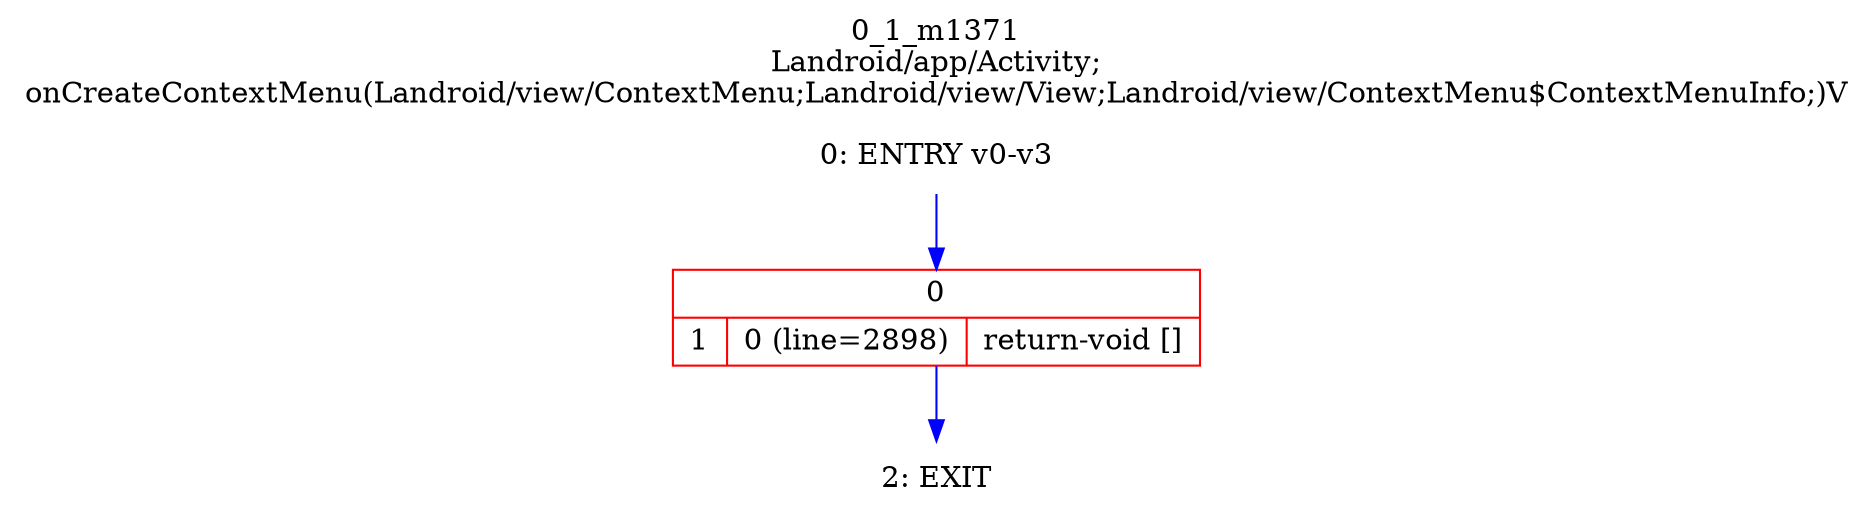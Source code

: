 digraph G {
rankdir=UD;
labelloc=t;
label="0_1_m1371\nLandroid/app/Activity;
onCreateContextMenu(Landroid/view/ContextMenu;Landroid/view/View;Landroid/view/ContextMenu$ContextMenuInfo;)V";
0[label="0: ENTRY v0-v3",shape=plaintext];
1[label="{0|{1|0 (line=2898)|return-void []\l}}",shape=record, color=red];
2[label="2: EXIT",shape=plaintext];
0->1 [color=blue, fontcolor=blue,weight=100, taillabel=""];
1->2 [color=blue, fontcolor=blue,weight=100, taillabel=""];
}
